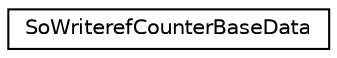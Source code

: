 digraph "Graphical Class Hierarchy"
{
 // LATEX_PDF_SIZE
  edge [fontname="Helvetica",fontsize="10",labelfontname="Helvetica",labelfontsize="10"];
  node [fontname="Helvetica",fontsize="10",shape=record];
  rankdir="LR";
  Node0 [label="SoWriterefCounterBaseData",height=0.2,width=0.4,color="black", fillcolor="white", style="filled",URL="$classSoWriterefCounterBaseData.html",tooltip=" "];
}
